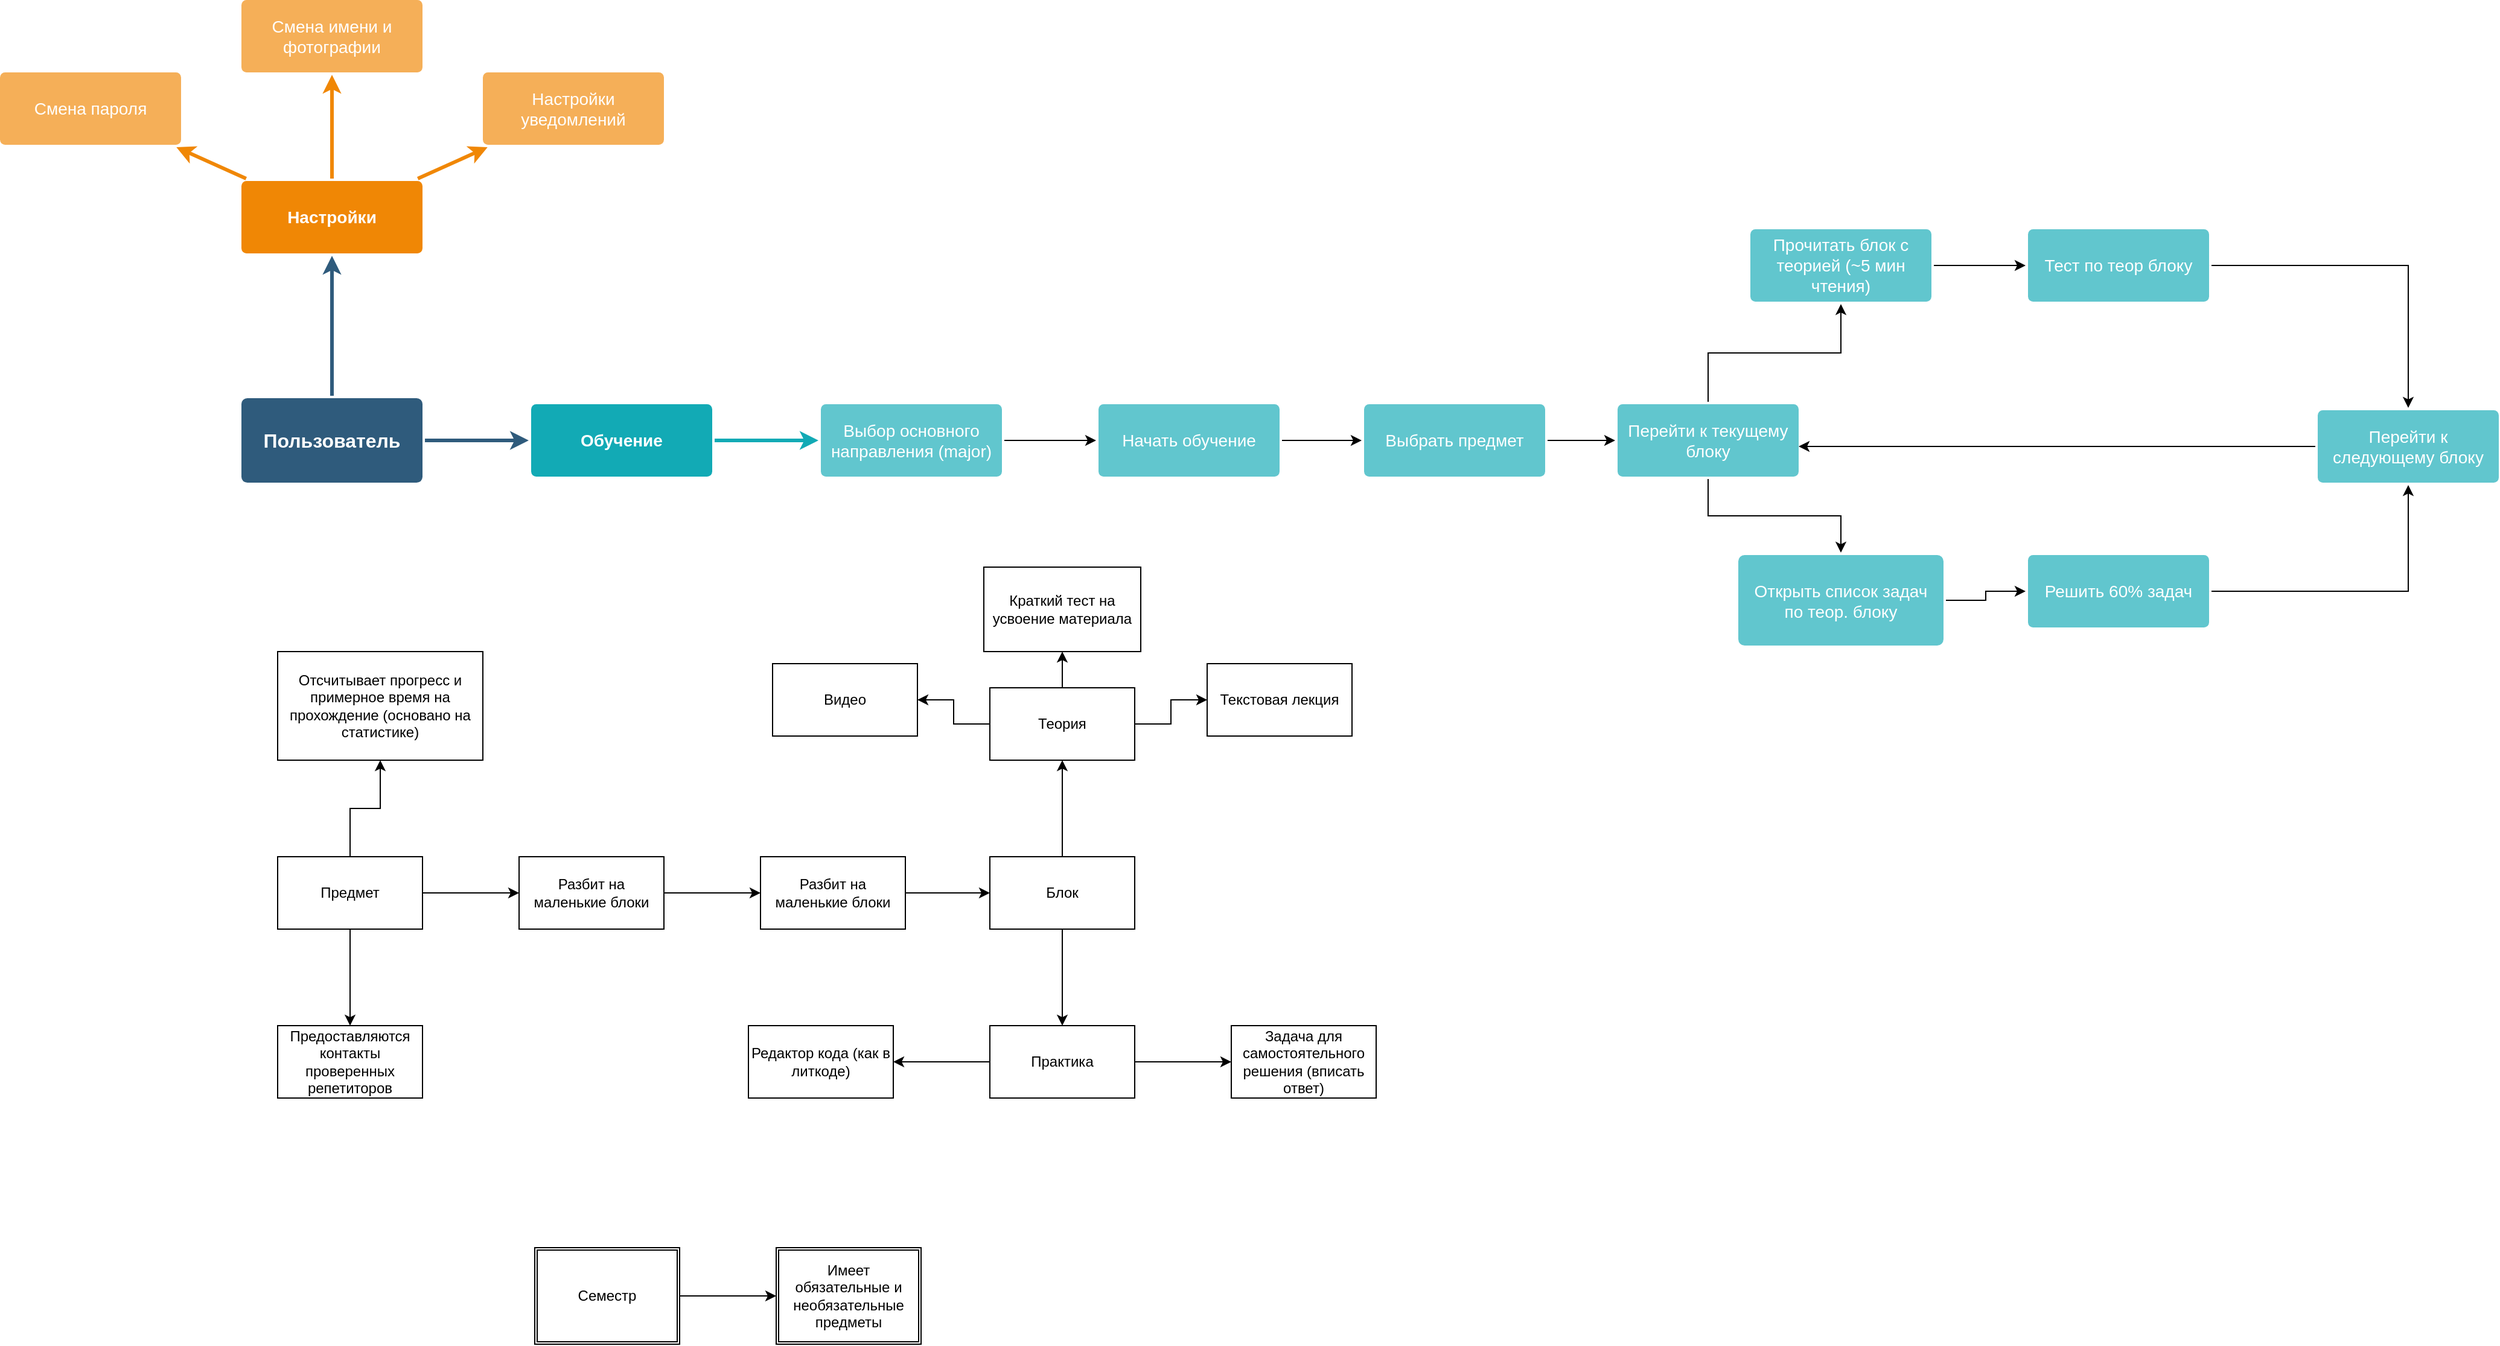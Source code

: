 <mxfile version="21.3.7" type="github">
  <diagram id="6a731a19-8d31-9384-78a2-239565b7b9f0" name="Page-1">
    <mxGraphModel dx="1307" dy="871" grid="0" gridSize="10" guides="1" tooltips="1" connect="1" arrows="1" fold="1" page="1" pageScale="1" pageWidth="100000" pageHeight="100000" background="none" math="0" shadow="0">
      <root>
        <mxCell id="0" />
        <mxCell id="1" parent="0" />
        <mxCell id="1745" value="" style="edgeStyle=none;rounded=0;jumpStyle=none;html=1;shadow=0;labelBackgroundColor=none;startArrow=none;startFill=0;endArrow=classic;endFill=1;jettySize=auto;orthogonalLoop=1;strokeColor=#2F5B7C;strokeWidth=3;fontFamily=Helvetica;fontSize=16;fontColor=#23445D;spacing=5;" parent="1" source="1749" target="1764" edge="1">
          <mxGeometry relative="1" as="geometry" />
        </mxCell>
        <mxCell id="1746" value="" style="edgeStyle=none;rounded=0;jumpStyle=none;html=1;shadow=0;labelBackgroundColor=none;startArrow=none;startFill=0;endArrow=classic;endFill=1;jettySize=auto;orthogonalLoop=1;strokeColor=#2F5B7C;strokeWidth=3;fontFamily=Helvetica;fontSize=16;fontColor=#23445D;spacing=5;" parent="1" source="1749" target="1771" edge="1">
          <mxGeometry relative="1" as="geometry" />
        </mxCell>
        <mxCell id="1749" value="Пользователь" style="rounded=1;whiteSpace=wrap;html=1;shadow=0;labelBackgroundColor=none;strokeColor=none;strokeWidth=3;fillColor=#2F5B7C;fontFamily=Helvetica;fontSize=16;fontColor=#FFFFFF;align=center;fontStyle=1;spacing=5;arcSize=7;perimeterSpacing=2;" parent="1" vertex="1">
          <mxGeometry x="830" y="750" width="150" height="70" as="geometry" />
        </mxCell>
        <mxCell id="1764" value="Настройки" style="rounded=1;whiteSpace=wrap;html=1;shadow=0;labelBackgroundColor=none;strokeColor=none;strokeWidth=3;fillColor=#F08705;fontFamily=Helvetica;fontSize=14;fontColor=#FFFFFF;align=center;spacing=5;fontStyle=1;arcSize=7;perimeterSpacing=2;" parent="1" vertex="1">
          <mxGeometry x="830" y="570" width="150" height="60" as="geometry" />
        </mxCell>
        <mxCell id="1765" value="Настройки уведомлений" style="rounded=1;whiteSpace=wrap;html=1;shadow=0;labelBackgroundColor=none;strokeColor=none;strokeWidth=3;fillColor=#f5af58;fontFamily=Helvetica;fontSize=14;fontColor=#FFFFFF;align=center;spacing=5;arcSize=7;perimeterSpacing=2;" parent="1" vertex="1">
          <mxGeometry x="1030" y="480" width="150" height="60" as="geometry" />
        </mxCell>
        <mxCell id="1766" value="" style="edgeStyle=none;rounded=0;jumpStyle=none;html=1;shadow=0;labelBackgroundColor=none;startArrow=none;startFill=0;endArrow=classic;endFill=1;jettySize=auto;orthogonalLoop=1;strokeColor=#F08705;strokeWidth=3;fontFamily=Helvetica;fontSize=14;fontColor=#FFFFFF;spacing=5;" parent="1" source="1764" target="1765" edge="1">
          <mxGeometry relative="1" as="geometry" />
        </mxCell>
        <mxCell id="1767" value="Смена имени и фотографии" style="rounded=1;whiteSpace=wrap;html=1;shadow=0;labelBackgroundColor=none;strokeColor=none;strokeWidth=3;fillColor=#f5af58;fontFamily=Helvetica;fontSize=14;fontColor=#FFFFFF;align=center;spacing=5;arcSize=7;perimeterSpacing=2;" parent="1" vertex="1">
          <mxGeometry x="830" y="420" width="150" height="60" as="geometry" />
        </mxCell>
        <mxCell id="1768" value="" style="edgeStyle=none;rounded=0;jumpStyle=none;html=1;shadow=0;labelBackgroundColor=none;startArrow=none;startFill=0;endArrow=classic;endFill=1;jettySize=auto;orthogonalLoop=1;strokeColor=#F08705;strokeWidth=3;fontFamily=Helvetica;fontSize=14;fontColor=#FFFFFF;spacing=5;" parent="1" source="1764" target="1767" edge="1">
          <mxGeometry relative="1" as="geometry" />
        </mxCell>
        <mxCell id="1769" value="Смена пароля" style="rounded=1;whiteSpace=wrap;html=1;shadow=0;labelBackgroundColor=none;strokeColor=none;strokeWidth=3;fillColor=#f5af58;fontFamily=Helvetica;fontSize=14;fontColor=#FFFFFF;align=center;spacing=5;arcSize=7;perimeterSpacing=2;" parent="1" vertex="1">
          <mxGeometry x="630" y="480" width="150" height="60" as="geometry" />
        </mxCell>
        <mxCell id="1770" value="" style="edgeStyle=none;rounded=0;jumpStyle=none;html=1;shadow=0;labelBackgroundColor=none;startArrow=none;startFill=0;endArrow=classic;endFill=1;jettySize=auto;orthogonalLoop=1;strokeColor=#F08705;strokeWidth=3;fontFamily=Helvetica;fontSize=14;fontColor=#FFFFFF;spacing=5;" parent="1" source="1764" target="1769" edge="1">
          <mxGeometry relative="1" as="geometry" />
        </mxCell>
        <mxCell id="1771" value="Обучение" style="rounded=1;whiteSpace=wrap;html=1;shadow=0;labelBackgroundColor=none;strokeColor=none;strokeWidth=3;fillColor=#12aab5;fontFamily=Helvetica;fontSize=14;fontColor=#FFFFFF;align=center;spacing=5;fontStyle=1;arcSize=7;perimeterSpacing=2;" parent="1" vertex="1">
          <mxGeometry x="1070" y="755.0" width="150" height="60" as="geometry" />
        </mxCell>
        <mxCell id="XzA-p6g9VwAHcGb1Fh0k-1837" value="" style="edgeStyle=orthogonalEdgeStyle;rounded=0;orthogonalLoop=1;jettySize=auto;html=1;" edge="1" parent="1" source="1776" target="XzA-p6g9VwAHcGb1Fh0k-1836">
          <mxGeometry relative="1" as="geometry" />
        </mxCell>
        <mxCell id="1776" value="Выбор основного направления (major)" style="rounded=1;whiteSpace=wrap;html=1;shadow=0;labelBackgroundColor=none;strokeColor=none;strokeWidth=3;fillColor=#61c6ce;fontFamily=Helvetica;fontSize=14;fontColor=#FFFFFF;align=center;spacing=5;fontStyle=0;arcSize=7;perimeterSpacing=2;" parent="1" vertex="1">
          <mxGeometry x="1310" y="755" width="150" height="60" as="geometry" />
        </mxCell>
        <mxCell id="1777" value="" style="edgeStyle=none;rounded=1;jumpStyle=none;html=1;shadow=0;labelBackgroundColor=none;startArrow=none;startFill=0;jettySize=auto;orthogonalLoop=1;strokeColor=#12AAB5;strokeWidth=3;fontFamily=Helvetica;fontSize=14;fontColor=#FFFFFF;spacing=5;fontStyle=1;fillColor=#b0e3e6;" parent="1" source="1771" target="1776" edge="1">
          <mxGeometry relative="1" as="geometry" />
        </mxCell>
        <mxCell id="XzA-p6g9VwAHcGb1Fh0k-1854" value="" style="edgeStyle=orthogonalEdgeStyle;rounded=0;orthogonalLoop=1;jettySize=auto;html=1;" edge="1" parent="1" source="XzA-p6g9VwAHcGb1Fh0k-1836" target="XzA-p6g9VwAHcGb1Fh0k-1853">
          <mxGeometry relative="1" as="geometry" />
        </mxCell>
        <mxCell id="XzA-p6g9VwAHcGb1Fh0k-1836" value="Начать обучение" style="rounded=1;whiteSpace=wrap;html=1;shadow=0;labelBackgroundColor=none;strokeColor=none;strokeWidth=3;fillColor=#61c6ce;fontFamily=Helvetica;fontSize=14;fontColor=#FFFFFF;align=center;spacing=5;fontStyle=0;arcSize=7;perimeterSpacing=2;" vertex="1" parent="1">
          <mxGeometry x="1540" y="755" width="150" height="60" as="geometry" />
        </mxCell>
        <mxCell id="XzA-p6g9VwAHcGb1Fh0k-1841" value="" style="edgeStyle=orthogonalEdgeStyle;rounded=0;orthogonalLoop=1;jettySize=auto;html=1;" edge="1" parent="1" source="XzA-p6g9VwAHcGb1Fh0k-1838" target="XzA-p6g9VwAHcGb1Fh0k-1840">
          <mxGeometry relative="1" as="geometry" />
        </mxCell>
        <mxCell id="XzA-p6g9VwAHcGb1Fh0k-1845" value="" style="edgeStyle=orthogonalEdgeStyle;rounded=0;orthogonalLoop=1;jettySize=auto;html=1;" edge="1" parent="1" source="XzA-p6g9VwAHcGb1Fh0k-1838" target="XzA-p6g9VwAHcGb1Fh0k-1844">
          <mxGeometry relative="1" as="geometry" />
        </mxCell>
        <mxCell id="XzA-p6g9VwAHcGb1Fh0k-1838" value="Перейти к текущему блоку" style="rounded=1;whiteSpace=wrap;html=1;shadow=0;labelBackgroundColor=none;strokeColor=none;strokeWidth=3;fillColor=#61c6ce;fontFamily=Helvetica;fontSize=14;fontColor=#FFFFFF;align=center;spacing=5;fontStyle=0;arcSize=7;perimeterSpacing=2;" vertex="1" parent="1">
          <mxGeometry x="1970" y="755" width="150" height="60" as="geometry" />
        </mxCell>
        <mxCell id="XzA-p6g9VwAHcGb1Fh0k-1843" value="" style="edgeStyle=orthogonalEdgeStyle;rounded=0;orthogonalLoop=1;jettySize=auto;html=1;" edge="1" parent="1" source="XzA-p6g9VwAHcGb1Fh0k-1840" target="XzA-p6g9VwAHcGb1Fh0k-1842">
          <mxGeometry relative="1" as="geometry" />
        </mxCell>
        <mxCell id="XzA-p6g9VwAHcGb1Fh0k-1840" value="Прочитать блок с теорией (~5 мин чтения)" style="rounded=1;whiteSpace=wrap;html=1;shadow=0;labelBackgroundColor=none;strokeColor=none;strokeWidth=3;fillColor=#61c6ce;fontFamily=Helvetica;fontSize=14;fontColor=#FFFFFF;align=center;spacing=5;fontStyle=0;arcSize=7;perimeterSpacing=2;" vertex="1" parent="1">
          <mxGeometry x="2080" y="610" width="150" height="60" as="geometry" />
        </mxCell>
        <mxCell id="XzA-p6g9VwAHcGb1Fh0k-1849" value="" style="edgeStyle=orthogonalEdgeStyle;rounded=0;orthogonalLoop=1;jettySize=auto;html=1;" edge="1" parent="1" source="XzA-p6g9VwAHcGb1Fh0k-1842" target="XzA-p6g9VwAHcGb1Fh0k-1848">
          <mxGeometry relative="1" as="geometry" />
        </mxCell>
        <mxCell id="XzA-p6g9VwAHcGb1Fh0k-1842" value="Тест по теор блоку" style="rounded=1;whiteSpace=wrap;html=1;shadow=0;labelBackgroundColor=none;strokeColor=none;strokeWidth=3;fillColor=#61c6ce;fontFamily=Helvetica;fontSize=14;fontColor=#FFFFFF;align=center;spacing=5;fontStyle=0;arcSize=7;perimeterSpacing=2;" vertex="1" parent="1">
          <mxGeometry x="2310" y="610" width="150" height="60" as="geometry" />
        </mxCell>
        <mxCell id="XzA-p6g9VwAHcGb1Fh0k-1847" value="" style="edgeStyle=orthogonalEdgeStyle;rounded=0;orthogonalLoop=1;jettySize=auto;html=1;" edge="1" parent="1" source="XzA-p6g9VwAHcGb1Fh0k-1844" target="XzA-p6g9VwAHcGb1Fh0k-1846">
          <mxGeometry relative="1" as="geometry" />
        </mxCell>
        <mxCell id="XzA-p6g9VwAHcGb1Fh0k-1844" value="Открыть список задач по теор. блоку" style="rounded=1;whiteSpace=wrap;html=1;shadow=0;labelBackgroundColor=none;strokeColor=none;strokeWidth=3;fillColor=#61c6ce;fontFamily=Helvetica;fontSize=14;fontColor=#FFFFFF;align=center;spacing=5;fontStyle=0;arcSize=7;perimeterSpacing=2;" vertex="1" parent="1">
          <mxGeometry x="2070" y="880" width="170" height="75" as="geometry" />
        </mxCell>
        <mxCell id="XzA-p6g9VwAHcGb1Fh0k-1850" style="edgeStyle=orthogonalEdgeStyle;rounded=0;orthogonalLoop=1;jettySize=auto;html=1;entryX=0.5;entryY=1;entryDx=0;entryDy=0;" edge="1" parent="1" source="XzA-p6g9VwAHcGb1Fh0k-1846" target="XzA-p6g9VwAHcGb1Fh0k-1848">
          <mxGeometry relative="1" as="geometry" />
        </mxCell>
        <mxCell id="XzA-p6g9VwAHcGb1Fh0k-1846" value="Решить 60% задач" style="rounded=1;whiteSpace=wrap;html=1;shadow=0;labelBackgroundColor=none;strokeColor=none;strokeWidth=3;fillColor=#61c6ce;fontFamily=Helvetica;fontSize=14;fontColor=#FFFFFF;align=center;spacing=5;fontStyle=0;arcSize=7;perimeterSpacing=2;" vertex="1" parent="1">
          <mxGeometry x="2310" y="880" width="150" height="60" as="geometry" />
        </mxCell>
        <mxCell id="XzA-p6g9VwAHcGb1Fh0k-1857" style="edgeStyle=orthogonalEdgeStyle;rounded=0;orthogonalLoop=1;jettySize=auto;html=1;" edge="1" parent="1" source="XzA-p6g9VwAHcGb1Fh0k-1848">
          <mxGeometry relative="1" as="geometry">
            <mxPoint x="2120.0" y="790" as="targetPoint" />
          </mxGeometry>
        </mxCell>
        <mxCell id="XzA-p6g9VwAHcGb1Fh0k-1848" value="Перейти к следующему блоку" style="rounded=1;whiteSpace=wrap;html=1;shadow=0;labelBackgroundColor=none;strokeColor=none;strokeWidth=3;fillColor=#61c6ce;fontFamily=Helvetica;fontSize=14;fontColor=#FFFFFF;align=center;spacing=5;fontStyle=0;arcSize=7;perimeterSpacing=2;" vertex="1" parent="1">
          <mxGeometry x="2550" y="760" width="150" height="60" as="geometry" />
        </mxCell>
        <mxCell id="XzA-p6g9VwAHcGb1Fh0k-1856" style="edgeStyle=orthogonalEdgeStyle;rounded=0;orthogonalLoop=1;jettySize=auto;html=1;entryX=0;entryY=0.5;entryDx=0;entryDy=0;" edge="1" parent="1" source="XzA-p6g9VwAHcGb1Fh0k-1853" target="XzA-p6g9VwAHcGb1Fh0k-1838">
          <mxGeometry relative="1" as="geometry" />
        </mxCell>
        <mxCell id="XzA-p6g9VwAHcGb1Fh0k-1853" value="Выбрать предмет" style="rounded=1;whiteSpace=wrap;html=1;shadow=0;labelBackgroundColor=none;strokeColor=none;strokeWidth=3;fillColor=#61c6ce;fontFamily=Helvetica;fontSize=14;fontColor=#FFFFFF;align=center;spacing=5;fontStyle=0;arcSize=7;perimeterSpacing=2;" vertex="1" parent="1">
          <mxGeometry x="1760" y="755" width="150" height="60" as="geometry" />
        </mxCell>
        <mxCell id="XzA-p6g9VwAHcGb1Fh0k-1860" value="" style="edgeStyle=orthogonalEdgeStyle;rounded=0;orthogonalLoop=1;jettySize=auto;html=1;" edge="1" parent="1" source="XzA-p6g9VwAHcGb1Fh0k-1858" target="XzA-p6g9VwAHcGb1Fh0k-1859">
          <mxGeometry relative="1" as="geometry" />
        </mxCell>
        <mxCell id="XzA-p6g9VwAHcGb1Fh0k-1885" value="" style="edgeStyle=orthogonalEdgeStyle;rounded=0;orthogonalLoop=1;jettySize=auto;html=1;" edge="1" parent="1" source="XzA-p6g9VwAHcGb1Fh0k-1858" target="XzA-p6g9VwAHcGb1Fh0k-1884">
          <mxGeometry relative="1" as="geometry" />
        </mxCell>
        <mxCell id="XzA-p6g9VwAHcGb1Fh0k-1895" value="" style="edgeStyle=orthogonalEdgeStyle;rounded=0;orthogonalLoop=1;jettySize=auto;html=1;" edge="1" parent="1" source="XzA-p6g9VwAHcGb1Fh0k-1858" target="XzA-p6g9VwAHcGb1Fh0k-1894">
          <mxGeometry relative="1" as="geometry" />
        </mxCell>
        <mxCell id="XzA-p6g9VwAHcGb1Fh0k-1858" value="Предмет" style="rounded=0;whiteSpace=wrap;html=1;" vertex="1" parent="1">
          <mxGeometry x="860" y="1130" width="120" height="60" as="geometry" />
        </mxCell>
        <mxCell id="XzA-p6g9VwAHcGb1Fh0k-1862" value="" style="edgeStyle=orthogonalEdgeStyle;rounded=0;orthogonalLoop=1;jettySize=auto;html=1;" edge="1" parent="1" source="XzA-p6g9VwAHcGb1Fh0k-1859" target="XzA-p6g9VwAHcGb1Fh0k-1861">
          <mxGeometry relative="1" as="geometry" />
        </mxCell>
        <mxCell id="XzA-p6g9VwAHcGb1Fh0k-1859" value="Разбит на маленькие блоки" style="rounded=0;whiteSpace=wrap;html=1;" vertex="1" parent="1">
          <mxGeometry x="1060" y="1130" width="120" height="60" as="geometry" />
        </mxCell>
        <mxCell id="XzA-p6g9VwAHcGb1Fh0k-1877" value="" style="edgeStyle=orthogonalEdgeStyle;rounded=0;orthogonalLoop=1;jettySize=auto;html=1;" edge="1" parent="1" source="XzA-p6g9VwAHcGb1Fh0k-1861" target="XzA-p6g9VwAHcGb1Fh0k-1876">
          <mxGeometry relative="1" as="geometry" />
        </mxCell>
        <mxCell id="XzA-p6g9VwAHcGb1Fh0k-1861" value="Разбит на маленькие блоки" style="rounded=0;whiteSpace=wrap;html=1;" vertex="1" parent="1">
          <mxGeometry x="1260" y="1130" width="120" height="60" as="geometry" />
        </mxCell>
        <mxCell id="XzA-p6g9VwAHcGb1Fh0k-1879" value="" style="edgeStyle=orthogonalEdgeStyle;rounded=0;orthogonalLoop=1;jettySize=auto;html=1;" edge="1" parent="1" source="XzA-p6g9VwAHcGb1Fh0k-1876" target="XzA-p6g9VwAHcGb1Fh0k-1878">
          <mxGeometry relative="1" as="geometry" />
        </mxCell>
        <mxCell id="XzA-p6g9VwAHcGb1Fh0k-1881" value="" style="edgeStyle=orthogonalEdgeStyle;rounded=0;orthogonalLoop=1;jettySize=auto;html=1;" edge="1" parent="1" source="XzA-p6g9VwAHcGb1Fh0k-1876" target="XzA-p6g9VwAHcGb1Fh0k-1880">
          <mxGeometry relative="1" as="geometry" />
        </mxCell>
        <mxCell id="XzA-p6g9VwAHcGb1Fh0k-1876" value="Блок" style="rounded=0;whiteSpace=wrap;html=1;" vertex="1" parent="1">
          <mxGeometry x="1450" y="1130" width="120" height="60" as="geometry" />
        </mxCell>
        <mxCell id="XzA-p6g9VwAHcGb1Fh0k-1883" value="" style="edgeStyle=orthogonalEdgeStyle;rounded=0;orthogonalLoop=1;jettySize=auto;html=1;" edge="1" parent="1" source="XzA-p6g9VwAHcGb1Fh0k-1878" target="XzA-p6g9VwAHcGb1Fh0k-1882">
          <mxGeometry relative="1" as="geometry" />
        </mxCell>
        <mxCell id="XzA-p6g9VwAHcGb1Fh0k-1887" value="" style="edgeStyle=orthogonalEdgeStyle;rounded=0;orthogonalLoop=1;jettySize=auto;html=1;" edge="1" parent="1" source="XzA-p6g9VwAHcGb1Fh0k-1878" target="XzA-p6g9VwAHcGb1Fh0k-1886">
          <mxGeometry relative="1" as="geometry" />
        </mxCell>
        <mxCell id="XzA-p6g9VwAHcGb1Fh0k-1889" value="" style="edgeStyle=orthogonalEdgeStyle;rounded=0;orthogonalLoop=1;jettySize=auto;html=1;" edge="1" parent="1" source="XzA-p6g9VwAHcGb1Fh0k-1878" target="XzA-p6g9VwAHcGb1Fh0k-1888">
          <mxGeometry relative="1" as="geometry" />
        </mxCell>
        <mxCell id="XzA-p6g9VwAHcGb1Fh0k-1878" value="Теория" style="rounded=0;whiteSpace=wrap;html=1;" vertex="1" parent="1">
          <mxGeometry x="1450" y="990" width="120" height="60" as="geometry" />
        </mxCell>
        <mxCell id="XzA-p6g9VwAHcGb1Fh0k-1891" value="" style="edgeStyle=orthogonalEdgeStyle;rounded=0;orthogonalLoop=1;jettySize=auto;html=1;" edge="1" parent="1" source="XzA-p6g9VwAHcGb1Fh0k-1880" target="XzA-p6g9VwAHcGb1Fh0k-1890">
          <mxGeometry relative="1" as="geometry" />
        </mxCell>
        <mxCell id="XzA-p6g9VwAHcGb1Fh0k-1893" value="" style="edgeStyle=orthogonalEdgeStyle;rounded=0;orthogonalLoop=1;jettySize=auto;html=1;" edge="1" parent="1" source="XzA-p6g9VwAHcGb1Fh0k-1880" target="XzA-p6g9VwAHcGb1Fh0k-1892">
          <mxGeometry relative="1" as="geometry" />
        </mxCell>
        <mxCell id="XzA-p6g9VwAHcGb1Fh0k-1880" value="Практика" style="rounded=0;whiteSpace=wrap;html=1;" vertex="1" parent="1">
          <mxGeometry x="1450" y="1270" width="120" height="60" as="geometry" />
        </mxCell>
        <mxCell id="XzA-p6g9VwAHcGb1Fh0k-1882" value="Текстовая лекция" style="rounded=0;whiteSpace=wrap;html=1;" vertex="1" parent="1">
          <mxGeometry x="1630" y="970" width="120" height="60" as="geometry" />
        </mxCell>
        <mxCell id="XzA-p6g9VwAHcGb1Fh0k-1884" value="Предоставляются контакты проверенных репетиторов" style="rounded=0;whiteSpace=wrap;html=1;" vertex="1" parent="1">
          <mxGeometry x="860" y="1270" width="120" height="60" as="geometry" />
        </mxCell>
        <mxCell id="XzA-p6g9VwAHcGb1Fh0k-1886" value="Видео" style="rounded=0;whiteSpace=wrap;html=1;" vertex="1" parent="1">
          <mxGeometry x="1270" y="970" width="120" height="60" as="geometry" />
        </mxCell>
        <mxCell id="XzA-p6g9VwAHcGb1Fh0k-1888" value="Краткий тест на усвоение материала" style="rounded=0;whiteSpace=wrap;html=1;" vertex="1" parent="1">
          <mxGeometry x="1445" y="890" width="130" height="70" as="geometry" />
        </mxCell>
        <mxCell id="XzA-p6g9VwAHcGb1Fh0k-1890" value="Задача для самостоятельного решения (вписать ответ)" style="rounded=0;whiteSpace=wrap;html=1;" vertex="1" parent="1">
          <mxGeometry x="1650" y="1270" width="120" height="60" as="geometry" />
        </mxCell>
        <mxCell id="XzA-p6g9VwAHcGb1Fh0k-1892" value="Редактор кода (как в литкоде)" style="rounded=0;whiteSpace=wrap;html=1;" vertex="1" parent="1">
          <mxGeometry x="1250" y="1270" width="120" height="60" as="geometry" />
        </mxCell>
        <mxCell id="XzA-p6g9VwAHcGb1Fh0k-1894" value="Отсчитывает прогресс и примерное время на прохождение (основано на статистике)" style="rounded=0;whiteSpace=wrap;html=1;" vertex="1" parent="1">
          <mxGeometry x="860" y="960" width="170" height="90" as="geometry" />
        </mxCell>
        <mxCell id="XzA-p6g9VwAHcGb1Fh0k-1898" value="" style="edgeStyle=orthogonalEdgeStyle;rounded=0;orthogonalLoop=1;jettySize=auto;html=1;" edge="1" parent="1" source="XzA-p6g9VwAHcGb1Fh0k-1896" target="XzA-p6g9VwAHcGb1Fh0k-1897">
          <mxGeometry relative="1" as="geometry" />
        </mxCell>
        <mxCell id="XzA-p6g9VwAHcGb1Fh0k-1896" value="Семестр" style="shape=ext;double=1;rounded=0;whiteSpace=wrap;html=1;" vertex="1" parent="1">
          <mxGeometry x="1073" y="1454" width="120" height="80" as="geometry" />
        </mxCell>
        <mxCell id="XzA-p6g9VwAHcGb1Fh0k-1897" value="Имеет обязательные и необязательные предметы" style="shape=ext;double=1;rounded=0;whiteSpace=wrap;html=1;" vertex="1" parent="1">
          <mxGeometry x="1273" y="1454" width="120" height="80" as="geometry" />
        </mxCell>
      </root>
    </mxGraphModel>
  </diagram>
</mxfile>
